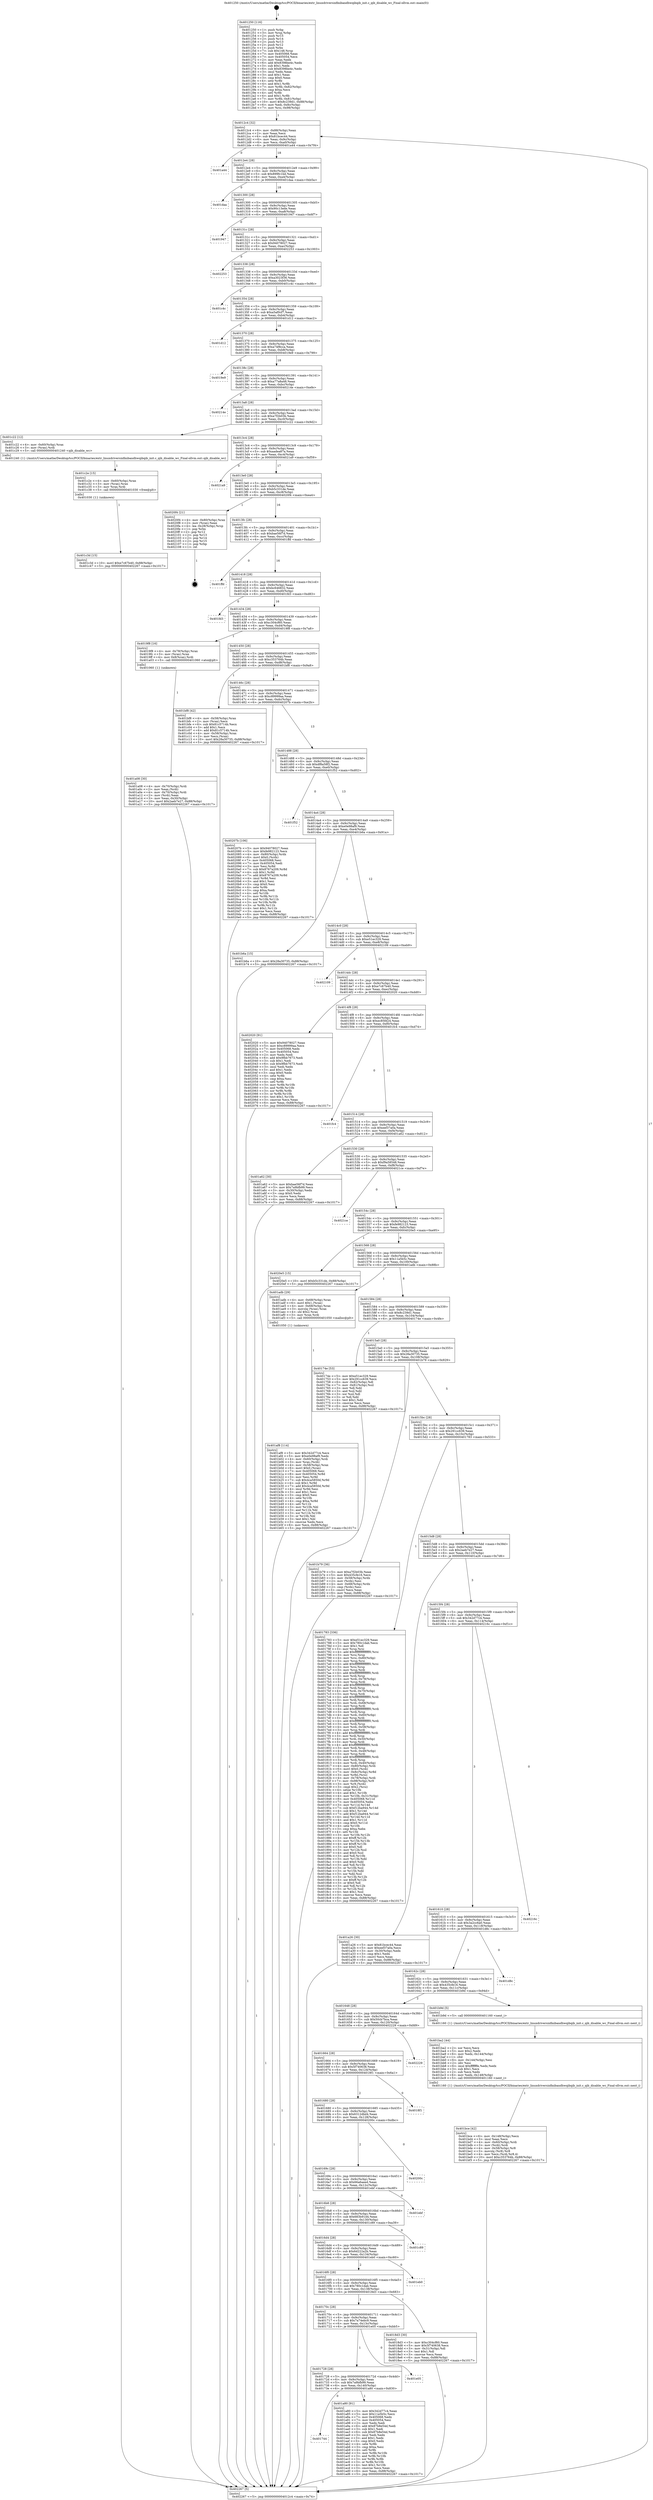 digraph "0x401250" {
  label = "0x401250 (/mnt/c/Users/mathe/Desktop/tcc/POCII/binaries/extr_linuxdriversinfinibandhwqibqib_init.c_qib_disable_wc_Final-ollvm.out::main(0))"
  labelloc = "t"
  node[shape=record]

  Entry [label="",width=0.3,height=0.3,shape=circle,fillcolor=black,style=filled]
  "0x4012c4" [label="{
     0x4012c4 [32]\l
     | [instrs]\l
     &nbsp;&nbsp;0x4012c4 \<+6\>: mov -0x88(%rbp),%eax\l
     &nbsp;&nbsp;0x4012ca \<+2\>: mov %eax,%ecx\l
     &nbsp;&nbsp;0x4012cc \<+6\>: sub $0x81bcec44,%ecx\l
     &nbsp;&nbsp;0x4012d2 \<+6\>: mov %eax,-0x9c(%rbp)\l
     &nbsp;&nbsp;0x4012d8 \<+6\>: mov %ecx,-0xa0(%rbp)\l
     &nbsp;&nbsp;0x4012de \<+6\>: je 0000000000401a44 \<main+0x7f4\>\l
  }"]
  "0x401a44" [label="{
     0x401a44\l
  }", style=dashed]
  "0x4012e4" [label="{
     0x4012e4 [28]\l
     | [instrs]\l
     &nbsp;&nbsp;0x4012e4 \<+5\>: jmp 00000000004012e9 \<main+0x99\>\l
     &nbsp;&nbsp;0x4012e9 \<+6\>: mov -0x9c(%rbp),%eax\l
     &nbsp;&nbsp;0x4012ef \<+5\>: sub $0x899fc1bd,%eax\l
     &nbsp;&nbsp;0x4012f4 \<+6\>: mov %eax,-0xa4(%rbp)\l
     &nbsp;&nbsp;0x4012fa \<+6\>: je 0000000000401daa \<main+0xb5a\>\l
  }"]
  Exit [label="",width=0.3,height=0.3,shape=circle,fillcolor=black,style=filled,peripheries=2]
  "0x401daa" [label="{
     0x401daa\l
  }", style=dashed]
  "0x401300" [label="{
     0x401300 [28]\l
     | [instrs]\l
     &nbsp;&nbsp;0x401300 \<+5\>: jmp 0000000000401305 \<main+0xb5\>\l
     &nbsp;&nbsp;0x401305 \<+6\>: mov -0x9c(%rbp),%eax\l
     &nbsp;&nbsp;0x40130b \<+5\>: sub $0x90c13ede,%eax\l
     &nbsp;&nbsp;0x401310 \<+6\>: mov %eax,-0xa8(%rbp)\l
     &nbsp;&nbsp;0x401316 \<+6\>: je 0000000000401947 \<main+0x6f7\>\l
  }"]
  "0x401c3d" [label="{
     0x401c3d [15]\l
     | [instrs]\l
     &nbsp;&nbsp;0x401c3d \<+10\>: movl $0xe7c67b40,-0x88(%rbp)\l
     &nbsp;&nbsp;0x401c47 \<+5\>: jmp 0000000000402267 \<main+0x1017\>\l
  }"]
  "0x401947" [label="{
     0x401947\l
  }", style=dashed]
  "0x40131c" [label="{
     0x40131c [28]\l
     | [instrs]\l
     &nbsp;&nbsp;0x40131c \<+5\>: jmp 0000000000401321 \<main+0xd1\>\l
     &nbsp;&nbsp;0x401321 \<+6\>: mov -0x9c(%rbp),%eax\l
     &nbsp;&nbsp;0x401327 \<+5\>: sub $0x94078027,%eax\l
     &nbsp;&nbsp;0x40132c \<+6\>: mov %eax,-0xac(%rbp)\l
     &nbsp;&nbsp;0x401332 \<+6\>: je 0000000000402253 \<main+0x1003\>\l
  }"]
  "0x401c2e" [label="{
     0x401c2e [15]\l
     | [instrs]\l
     &nbsp;&nbsp;0x401c2e \<+4\>: mov -0x60(%rbp),%rax\l
     &nbsp;&nbsp;0x401c32 \<+3\>: mov (%rax),%rax\l
     &nbsp;&nbsp;0x401c35 \<+3\>: mov %rax,%rdi\l
     &nbsp;&nbsp;0x401c38 \<+5\>: call 0000000000401030 \<free@plt\>\l
     | [calls]\l
     &nbsp;&nbsp;0x401030 \{1\} (unknown)\l
  }"]
  "0x402253" [label="{
     0x402253\l
  }", style=dashed]
  "0x401338" [label="{
     0x401338 [28]\l
     | [instrs]\l
     &nbsp;&nbsp;0x401338 \<+5\>: jmp 000000000040133d \<main+0xed\>\l
     &nbsp;&nbsp;0x40133d \<+6\>: mov -0x9c(%rbp),%eax\l
     &nbsp;&nbsp;0x401343 \<+5\>: sub $0xa3023f36,%eax\l
     &nbsp;&nbsp;0x401348 \<+6\>: mov %eax,-0xb0(%rbp)\l
     &nbsp;&nbsp;0x40134e \<+6\>: je 0000000000401c4c \<main+0x9fc\>\l
  }"]
  "0x401bce" [label="{
     0x401bce [42]\l
     | [instrs]\l
     &nbsp;&nbsp;0x401bce \<+6\>: mov -0x148(%rbp),%ecx\l
     &nbsp;&nbsp;0x401bd4 \<+3\>: imul %eax,%ecx\l
     &nbsp;&nbsp;0x401bd7 \<+4\>: mov -0x60(%rbp),%rdi\l
     &nbsp;&nbsp;0x401bdb \<+3\>: mov (%rdi),%rdi\l
     &nbsp;&nbsp;0x401bde \<+4\>: mov -0x58(%rbp),%r8\l
     &nbsp;&nbsp;0x401be2 \<+3\>: movslq (%r8),%r8\l
     &nbsp;&nbsp;0x401be5 \<+4\>: mov %ecx,(%rdi,%r8,4)\l
     &nbsp;&nbsp;0x401be9 \<+10\>: movl $0xc353764b,-0x88(%rbp)\l
     &nbsp;&nbsp;0x401bf3 \<+5\>: jmp 0000000000402267 \<main+0x1017\>\l
  }"]
  "0x401c4c" [label="{
     0x401c4c\l
  }", style=dashed]
  "0x401354" [label="{
     0x401354 [28]\l
     | [instrs]\l
     &nbsp;&nbsp;0x401354 \<+5\>: jmp 0000000000401359 \<main+0x109\>\l
     &nbsp;&nbsp;0x401359 \<+6\>: mov -0x9c(%rbp),%eax\l
     &nbsp;&nbsp;0x40135f \<+5\>: sub $0xa5af0cf7,%eax\l
     &nbsp;&nbsp;0x401364 \<+6\>: mov %eax,-0xb4(%rbp)\l
     &nbsp;&nbsp;0x40136a \<+6\>: je 0000000000401d12 \<main+0xac2\>\l
  }"]
  "0x401ba2" [label="{
     0x401ba2 [44]\l
     | [instrs]\l
     &nbsp;&nbsp;0x401ba2 \<+2\>: xor %ecx,%ecx\l
     &nbsp;&nbsp;0x401ba4 \<+5\>: mov $0x2,%edx\l
     &nbsp;&nbsp;0x401ba9 \<+6\>: mov %edx,-0x144(%rbp)\l
     &nbsp;&nbsp;0x401baf \<+1\>: cltd\l
     &nbsp;&nbsp;0x401bb0 \<+6\>: mov -0x144(%rbp),%esi\l
     &nbsp;&nbsp;0x401bb6 \<+2\>: idiv %esi\l
     &nbsp;&nbsp;0x401bb8 \<+6\>: imul $0xfffffffe,%edx,%edx\l
     &nbsp;&nbsp;0x401bbe \<+3\>: sub $0x1,%ecx\l
     &nbsp;&nbsp;0x401bc1 \<+2\>: sub %ecx,%edx\l
     &nbsp;&nbsp;0x401bc3 \<+6\>: mov %edx,-0x148(%rbp)\l
     &nbsp;&nbsp;0x401bc9 \<+5\>: call 0000000000401160 \<next_i\>\l
     | [calls]\l
     &nbsp;&nbsp;0x401160 \{1\} (/mnt/c/Users/mathe/Desktop/tcc/POCII/binaries/extr_linuxdriversinfinibandhwqibqib_init.c_qib_disable_wc_Final-ollvm.out::next_i)\l
  }"]
  "0x401d12" [label="{
     0x401d12\l
  }", style=dashed]
  "0x401370" [label="{
     0x401370 [28]\l
     | [instrs]\l
     &nbsp;&nbsp;0x401370 \<+5\>: jmp 0000000000401375 \<main+0x125\>\l
     &nbsp;&nbsp;0x401375 \<+6\>: mov -0x9c(%rbp),%eax\l
     &nbsp;&nbsp;0x40137b \<+5\>: sub $0xa74f8cca,%eax\l
     &nbsp;&nbsp;0x401380 \<+6\>: mov %eax,-0xb8(%rbp)\l
     &nbsp;&nbsp;0x401386 \<+6\>: je 00000000004019e9 \<main+0x799\>\l
  }"]
  "0x401af8" [label="{
     0x401af8 [114]\l
     | [instrs]\l
     &nbsp;&nbsp;0x401af8 \<+5\>: mov $0x342d77c4,%ecx\l
     &nbsp;&nbsp;0x401afd \<+5\>: mov $0xe0e98af9,%edx\l
     &nbsp;&nbsp;0x401b02 \<+4\>: mov -0x60(%rbp),%rdi\l
     &nbsp;&nbsp;0x401b06 \<+3\>: mov %rax,(%rdi)\l
     &nbsp;&nbsp;0x401b09 \<+4\>: mov -0x58(%rbp),%rax\l
     &nbsp;&nbsp;0x401b0d \<+6\>: movl $0x0,(%rax)\l
     &nbsp;&nbsp;0x401b13 \<+7\>: mov 0x405068,%esi\l
     &nbsp;&nbsp;0x401b1a \<+8\>: mov 0x405054,%r8d\l
     &nbsp;&nbsp;0x401b22 \<+3\>: mov %esi,%r9d\l
     &nbsp;&nbsp;0x401b25 \<+7\>: sub $0x4ca5850d,%r9d\l
     &nbsp;&nbsp;0x401b2c \<+4\>: sub $0x1,%r9d\l
     &nbsp;&nbsp;0x401b30 \<+7\>: add $0x4ca5850d,%r9d\l
     &nbsp;&nbsp;0x401b37 \<+4\>: imul %r9d,%esi\l
     &nbsp;&nbsp;0x401b3b \<+3\>: and $0x1,%esi\l
     &nbsp;&nbsp;0x401b3e \<+3\>: cmp $0x0,%esi\l
     &nbsp;&nbsp;0x401b41 \<+4\>: sete %r10b\l
     &nbsp;&nbsp;0x401b45 \<+4\>: cmp $0xa,%r8d\l
     &nbsp;&nbsp;0x401b49 \<+4\>: setl %r11b\l
     &nbsp;&nbsp;0x401b4d \<+3\>: mov %r10b,%bl\l
     &nbsp;&nbsp;0x401b50 \<+3\>: and %r11b,%bl\l
     &nbsp;&nbsp;0x401b53 \<+3\>: xor %r11b,%r10b\l
     &nbsp;&nbsp;0x401b56 \<+3\>: or %r10b,%bl\l
     &nbsp;&nbsp;0x401b59 \<+3\>: test $0x1,%bl\l
     &nbsp;&nbsp;0x401b5c \<+3\>: cmovne %edx,%ecx\l
     &nbsp;&nbsp;0x401b5f \<+6\>: mov %ecx,-0x88(%rbp)\l
     &nbsp;&nbsp;0x401b65 \<+5\>: jmp 0000000000402267 \<main+0x1017\>\l
  }"]
  "0x4019e9" [label="{
     0x4019e9\l
  }", style=dashed]
  "0x40138c" [label="{
     0x40138c [28]\l
     | [instrs]\l
     &nbsp;&nbsp;0x40138c \<+5\>: jmp 0000000000401391 \<main+0x141\>\l
     &nbsp;&nbsp;0x401391 \<+6\>: mov -0x9c(%rbp),%eax\l
     &nbsp;&nbsp;0x401397 \<+5\>: sub $0xa77a8a48,%eax\l
     &nbsp;&nbsp;0x40139c \<+6\>: mov %eax,-0xbc(%rbp)\l
     &nbsp;&nbsp;0x4013a2 \<+6\>: je 000000000040214e \<main+0xefe\>\l
  }"]
  "0x401744" [label="{
     0x401744\l
  }", style=dashed]
  "0x40214e" [label="{
     0x40214e\l
  }", style=dashed]
  "0x4013a8" [label="{
     0x4013a8 [28]\l
     | [instrs]\l
     &nbsp;&nbsp;0x4013a8 \<+5\>: jmp 00000000004013ad \<main+0x15d\>\l
     &nbsp;&nbsp;0x4013ad \<+6\>: mov -0x9c(%rbp),%eax\l
     &nbsp;&nbsp;0x4013b3 \<+5\>: sub $0xa7f2b03b,%eax\l
     &nbsp;&nbsp;0x4013b8 \<+6\>: mov %eax,-0xc0(%rbp)\l
     &nbsp;&nbsp;0x4013be \<+6\>: je 0000000000401c22 \<main+0x9d2\>\l
  }"]
  "0x401a80" [label="{
     0x401a80 [91]\l
     | [instrs]\l
     &nbsp;&nbsp;0x401a80 \<+5\>: mov $0x342d77c4,%eax\l
     &nbsp;&nbsp;0x401a85 \<+5\>: mov $0x11a5b5c,%ecx\l
     &nbsp;&nbsp;0x401a8a \<+7\>: mov 0x405068,%edx\l
     &nbsp;&nbsp;0x401a91 \<+7\>: mov 0x405054,%esi\l
     &nbsp;&nbsp;0x401a98 \<+2\>: mov %edx,%edi\l
     &nbsp;&nbsp;0x401a9a \<+6\>: add $0x87b8e54d,%edi\l
     &nbsp;&nbsp;0x401aa0 \<+3\>: sub $0x1,%edi\l
     &nbsp;&nbsp;0x401aa3 \<+6\>: sub $0x87b8e54d,%edi\l
     &nbsp;&nbsp;0x401aa9 \<+3\>: imul %edi,%edx\l
     &nbsp;&nbsp;0x401aac \<+3\>: and $0x1,%edx\l
     &nbsp;&nbsp;0x401aaf \<+3\>: cmp $0x0,%edx\l
     &nbsp;&nbsp;0x401ab2 \<+4\>: sete %r8b\l
     &nbsp;&nbsp;0x401ab6 \<+3\>: cmp $0xa,%esi\l
     &nbsp;&nbsp;0x401ab9 \<+4\>: setl %r9b\l
     &nbsp;&nbsp;0x401abd \<+3\>: mov %r8b,%r10b\l
     &nbsp;&nbsp;0x401ac0 \<+3\>: and %r9b,%r10b\l
     &nbsp;&nbsp;0x401ac3 \<+3\>: xor %r9b,%r8b\l
     &nbsp;&nbsp;0x401ac6 \<+3\>: or %r8b,%r10b\l
     &nbsp;&nbsp;0x401ac9 \<+4\>: test $0x1,%r10b\l
     &nbsp;&nbsp;0x401acd \<+3\>: cmovne %ecx,%eax\l
     &nbsp;&nbsp;0x401ad0 \<+6\>: mov %eax,-0x88(%rbp)\l
     &nbsp;&nbsp;0x401ad6 \<+5\>: jmp 0000000000402267 \<main+0x1017\>\l
  }"]
  "0x401c22" [label="{
     0x401c22 [12]\l
     | [instrs]\l
     &nbsp;&nbsp;0x401c22 \<+4\>: mov -0x60(%rbp),%rax\l
     &nbsp;&nbsp;0x401c26 \<+3\>: mov (%rax),%rdi\l
     &nbsp;&nbsp;0x401c29 \<+5\>: call 0000000000401240 \<qib_disable_wc\>\l
     | [calls]\l
     &nbsp;&nbsp;0x401240 \{1\} (/mnt/c/Users/mathe/Desktop/tcc/POCII/binaries/extr_linuxdriversinfinibandhwqibqib_init.c_qib_disable_wc_Final-ollvm.out::qib_disable_wc)\l
  }"]
  "0x4013c4" [label="{
     0x4013c4 [28]\l
     | [instrs]\l
     &nbsp;&nbsp;0x4013c4 \<+5\>: jmp 00000000004013c9 \<main+0x179\>\l
     &nbsp;&nbsp;0x4013c9 \<+6\>: mov -0x9c(%rbp),%eax\l
     &nbsp;&nbsp;0x4013cf \<+5\>: sub $0xaadea87a,%eax\l
     &nbsp;&nbsp;0x4013d4 \<+6\>: mov %eax,-0xc4(%rbp)\l
     &nbsp;&nbsp;0x4013da \<+6\>: je 00000000004021a9 \<main+0xf59\>\l
  }"]
  "0x401728" [label="{
     0x401728 [28]\l
     | [instrs]\l
     &nbsp;&nbsp;0x401728 \<+5\>: jmp 000000000040172d \<main+0x4dd\>\l
     &nbsp;&nbsp;0x40172d \<+6\>: mov -0x9c(%rbp),%eax\l
     &nbsp;&nbsp;0x401733 \<+5\>: sub $0x7a9bfb99,%eax\l
     &nbsp;&nbsp;0x401738 \<+6\>: mov %eax,-0x140(%rbp)\l
     &nbsp;&nbsp;0x40173e \<+6\>: je 0000000000401a80 \<main+0x830\>\l
  }"]
  "0x4021a9" [label="{
     0x4021a9\l
  }", style=dashed]
  "0x4013e0" [label="{
     0x4013e0 [28]\l
     | [instrs]\l
     &nbsp;&nbsp;0x4013e0 \<+5\>: jmp 00000000004013e5 \<main+0x195\>\l
     &nbsp;&nbsp;0x4013e5 \<+6\>: mov -0x9c(%rbp),%eax\l
     &nbsp;&nbsp;0x4013eb \<+5\>: sub $0xb5c331de,%eax\l
     &nbsp;&nbsp;0x4013f0 \<+6\>: mov %eax,-0xc8(%rbp)\l
     &nbsp;&nbsp;0x4013f6 \<+6\>: je 00000000004020f4 \<main+0xea4\>\l
  }"]
  "0x401e05" [label="{
     0x401e05\l
  }", style=dashed]
  "0x4020f4" [label="{
     0x4020f4 [21]\l
     | [instrs]\l
     &nbsp;&nbsp;0x4020f4 \<+4\>: mov -0x80(%rbp),%rax\l
     &nbsp;&nbsp;0x4020f8 \<+2\>: mov (%rax),%eax\l
     &nbsp;&nbsp;0x4020fa \<+4\>: lea -0x28(%rbp),%rsp\l
     &nbsp;&nbsp;0x4020fe \<+1\>: pop %rbx\l
     &nbsp;&nbsp;0x4020ff \<+2\>: pop %r12\l
     &nbsp;&nbsp;0x402101 \<+2\>: pop %r13\l
     &nbsp;&nbsp;0x402103 \<+2\>: pop %r14\l
     &nbsp;&nbsp;0x402105 \<+2\>: pop %r15\l
     &nbsp;&nbsp;0x402107 \<+1\>: pop %rbp\l
     &nbsp;&nbsp;0x402108 \<+1\>: ret\l
  }"]
  "0x4013fc" [label="{
     0x4013fc [28]\l
     | [instrs]\l
     &nbsp;&nbsp;0x4013fc \<+5\>: jmp 0000000000401401 \<main+0x1b1\>\l
     &nbsp;&nbsp;0x401401 \<+6\>: mov -0x9c(%rbp),%eax\l
     &nbsp;&nbsp;0x401407 \<+5\>: sub $0xbae56f7d,%eax\l
     &nbsp;&nbsp;0x40140c \<+6\>: mov %eax,-0xcc(%rbp)\l
     &nbsp;&nbsp;0x401412 \<+6\>: je 0000000000401ffd \<main+0xdad\>\l
  }"]
  "0x401a08" [label="{
     0x401a08 [30]\l
     | [instrs]\l
     &nbsp;&nbsp;0x401a08 \<+4\>: mov -0x70(%rbp),%rdi\l
     &nbsp;&nbsp;0x401a0c \<+2\>: mov %eax,(%rdi)\l
     &nbsp;&nbsp;0x401a0e \<+4\>: mov -0x70(%rbp),%rdi\l
     &nbsp;&nbsp;0x401a12 \<+2\>: mov (%rdi),%eax\l
     &nbsp;&nbsp;0x401a14 \<+3\>: mov %eax,-0x30(%rbp)\l
     &nbsp;&nbsp;0x401a17 \<+10\>: movl $0x2aeb7e27,-0x88(%rbp)\l
     &nbsp;&nbsp;0x401a21 \<+5\>: jmp 0000000000402267 \<main+0x1017\>\l
  }"]
  "0x401ffd" [label="{
     0x401ffd\l
  }", style=dashed]
  "0x401418" [label="{
     0x401418 [28]\l
     | [instrs]\l
     &nbsp;&nbsp;0x401418 \<+5\>: jmp 000000000040141d \<main+0x1cd\>\l
     &nbsp;&nbsp;0x40141d \<+6\>: mov -0x9c(%rbp),%eax\l
     &nbsp;&nbsp;0x401423 \<+5\>: sub $0xbc646832,%eax\l
     &nbsp;&nbsp;0x401428 \<+6\>: mov %eax,-0xd0(%rbp)\l
     &nbsp;&nbsp;0x40142e \<+6\>: je 0000000000401fd3 \<main+0xd83\>\l
  }"]
  "0x40170c" [label="{
     0x40170c [28]\l
     | [instrs]\l
     &nbsp;&nbsp;0x40170c \<+5\>: jmp 0000000000401711 \<main+0x4c1\>\l
     &nbsp;&nbsp;0x401711 \<+6\>: mov -0x9c(%rbp),%eax\l
     &nbsp;&nbsp;0x401717 \<+5\>: sub $0x7a74ebc9,%eax\l
     &nbsp;&nbsp;0x40171c \<+6\>: mov %eax,-0x13c(%rbp)\l
     &nbsp;&nbsp;0x401722 \<+6\>: je 0000000000401e05 \<main+0xbb5\>\l
  }"]
  "0x401fd3" [label="{
     0x401fd3\l
  }", style=dashed]
  "0x401434" [label="{
     0x401434 [28]\l
     | [instrs]\l
     &nbsp;&nbsp;0x401434 \<+5\>: jmp 0000000000401439 \<main+0x1e9\>\l
     &nbsp;&nbsp;0x401439 \<+6\>: mov -0x9c(%rbp),%eax\l
     &nbsp;&nbsp;0x40143f \<+5\>: sub $0xc304cf60,%eax\l
     &nbsp;&nbsp;0x401444 \<+6\>: mov %eax,-0xd4(%rbp)\l
     &nbsp;&nbsp;0x40144a \<+6\>: je 00000000004019f8 \<main+0x7a8\>\l
  }"]
  "0x4018d3" [label="{
     0x4018d3 [30]\l
     | [instrs]\l
     &nbsp;&nbsp;0x4018d3 \<+5\>: mov $0xc304cf60,%eax\l
     &nbsp;&nbsp;0x4018d8 \<+5\>: mov $0x5f740638,%ecx\l
     &nbsp;&nbsp;0x4018dd \<+3\>: mov -0x31(%rbp),%dl\l
     &nbsp;&nbsp;0x4018e0 \<+3\>: test $0x1,%dl\l
     &nbsp;&nbsp;0x4018e3 \<+3\>: cmovne %ecx,%eax\l
     &nbsp;&nbsp;0x4018e6 \<+6\>: mov %eax,-0x88(%rbp)\l
     &nbsp;&nbsp;0x4018ec \<+5\>: jmp 0000000000402267 \<main+0x1017\>\l
  }"]
  "0x4019f8" [label="{
     0x4019f8 [16]\l
     | [instrs]\l
     &nbsp;&nbsp;0x4019f8 \<+4\>: mov -0x78(%rbp),%rax\l
     &nbsp;&nbsp;0x4019fc \<+3\>: mov (%rax),%rax\l
     &nbsp;&nbsp;0x4019ff \<+4\>: mov 0x8(%rax),%rdi\l
     &nbsp;&nbsp;0x401a03 \<+5\>: call 0000000000401060 \<atoi@plt\>\l
     | [calls]\l
     &nbsp;&nbsp;0x401060 \{1\} (unknown)\l
  }"]
  "0x401450" [label="{
     0x401450 [28]\l
     | [instrs]\l
     &nbsp;&nbsp;0x401450 \<+5\>: jmp 0000000000401455 \<main+0x205\>\l
     &nbsp;&nbsp;0x401455 \<+6\>: mov -0x9c(%rbp),%eax\l
     &nbsp;&nbsp;0x40145b \<+5\>: sub $0xc353764b,%eax\l
     &nbsp;&nbsp;0x401460 \<+6\>: mov %eax,-0xd8(%rbp)\l
     &nbsp;&nbsp;0x401466 \<+6\>: je 0000000000401bf8 \<main+0x9a8\>\l
  }"]
  "0x4016f0" [label="{
     0x4016f0 [28]\l
     | [instrs]\l
     &nbsp;&nbsp;0x4016f0 \<+5\>: jmp 00000000004016f5 \<main+0x4a5\>\l
     &nbsp;&nbsp;0x4016f5 \<+6\>: mov -0x9c(%rbp),%eax\l
     &nbsp;&nbsp;0x4016fb \<+5\>: sub $0x780c1dab,%eax\l
     &nbsp;&nbsp;0x401700 \<+6\>: mov %eax,-0x138(%rbp)\l
     &nbsp;&nbsp;0x401706 \<+6\>: je 00000000004018d3 \<main+0x683\>\l
  }"]
  "0x401bf8" [label="{
     0x401bf8 [42]\l
     | [instrs]\l
     &nbsp;&nbsp;0x401bf8 \<+4\>: mov -0x58(%rbp),%rax\l
     &nbsp;&nbsp;0x401bfc \<+2\>: mov (%rax),%ecx\l
     &nbsp;&nbsp;0x401bfe \<+6\>: sub $0x81c5714b,%ecx\l
     &nbsp;&nbsp;0x401c04 \<+3\>: add $0x1,%ecx\l
     &nbsp;&nbsp;0x401c07 \<+6\>: add $0x81c5714b,%ecx\l
     &nbsp;&nbsp;0x401c0d \<+4\>: mov -0x58(%rbp),%rax\l
     &nbsp;&nbsp;0x401c11 \<+2\>: mov %ecx,(%rax)\l
     &nbsp;&nbsp;0x401c13 \<+10\>: movl $0x28a30735,-0x88(%rbp)\l
     &nbsp;&nbsp;0x401c1d \<+5\>: jmp 0000000000402267 \<main+0x1017\>\l
  }"]
  "0x40146c" [label="{
     0x40146c [28]\l
     | [instrs]\l
     &nbsp;&nbsp;0x40146c \<+5\>: jmp 0000000000401471 \<main+0x221\>\l
     &nbsp;&nbsp;0x401471 \<+6\>: mov -0x9c(%rbp),%eax\l
     &nbsp;&nbsp;0x401477 \<+5\>: sub $0xc89999aa,%eax\l
     &nbsp;&nbsp;0x40147c \<+6\>: mov %eax,-0xdc(%rbp)\l
     &nbsp;&nbsp;0x401482 \<+6\>: je 000000000040207b \<main+0xe2b\>\l
  }"]
  "0x401eb0" [label="{
     0x401eb0\l
  }", style=dashed]
  "0x40207b" [label="{
     0x40207b [106]\l
     | [instrs]\l
     &nbsp;&nbsp;0x40207b \<+5\>: mov $0x94078027,%eax\l
     &nbsp;&nbsp;0x402080 \<+5\>: mov $0xfe982123,%ecx\l
     &nbsp;&nbsp;0x402085 \<+4\>: mov -0x80(%rbp),%rdx\l
     &nbsp;&nbsp;0x402089 \<+6\>: movl $0x0,(%rdx)\l
     &nbsp;&nbsp;0x40208f \<+7\>: mov 0x405068,%esi\l
     &nbsp;&nbsp;0x402096 \<+7\>: mov 0x405054,%edi\l
     &nbsp;&nbsp;0x40209d \<+3\>: mov %esi,%r8d\l
     &nbsp;&nbsp;0x4020a0 \<+7\>: sub $0x8767a209,%r8d\l
     &nbsp;&nbsp;0x4020a7 \<+4\>: sub $0x1,%r8d\l
     &nbsp;&nbsp;0x4020ab \<+7\>: add $0x8767a209,%r8d\l
     &nbsp;&nbsp;0x4020b2 \<+4\>: imul %r8d,%esi\l
     &nbsp;&nbsp;0x4020b6 \<+3\>: and $0x1,%esi\l
     &nbsp;&nbsp;0x4020b9 \<+3\>: cmp $0x0,%esi\l
     &nbsp;&nbsp;0x4020bc \<+4\>: sete %r9b\l
     &nbsp;&nbsp;0x4020c0 \<+3\>: cmp $0xa,%edi\l
     &nbsp;&nbsp;0x4020c3 \<+4\>: setl %r10b\l
     &nbsp;&nbsp;0x4020c7 \<+3\>: mov %r9b,%r11b\l
     &nbsp;&nbsp;0x4020ca \<+3\>: and %r10b,%r11b\l
     &nbsp;&nbsp;0x4020cd \<+3\>: xor %r10b,%r9b\l
     &nbsp;&nbsp;0x4020d0 \<+3\>: or %r9b,%r11b\l
     &nbsp;&nbsp;0x4020d3 \<+4\>: test $0x1,%r11b\l
     &nbsp;&nbsp;0x4020d7 \<+3\>: cmovne %ecx,%eax\l
     &nbsp;&nbsp;0x4020da \<+6\>: mov %eax,-0x88(%rbp)\l
     &nbsp;&nbsp;0x4020e0 \<+5\>: jmp 0000000000402267 \<main+0x1017\>\l
  }"]
  "0x401488" [label="{
     0x401488 [28]\l
     | [instrs]\l
     &nbsp;&nbsp;0x401488 \<+5\>: jmp 000000000040148d \<main+0x23d\>\l
     &nbsp;&nbsp;0x40148d \<+6\>: mov -0x9c(%rbp),%eax\l
     &nbsp;&nbsp;0x401493 \<+5\>: sub $0xdf8a58f2,%eax\l
     &nbsp;&nbsp;0x401498 \<+6\>: mov %eax,-0xe0(%rbp)\l
     &nbsp;&nbsp;0x40149e \<+6\>: je 0000000000401f52 \<main+0xd02\>\l
  }"]
  "0x4016d4" [label="{
     0x4016d4 [28]\l
     | [instrs]\l
     &nbsp;&nbsp;0x4016d4 \<+5\>: jmp 00000000004016d9 \<main+0x489\>\l
     &nbsp;&nbsp;0x4016d9 \<+6\>: mov -0x9c(%rbp),%eax\l
     &nbsp;&nbsp;0x4016df \<+5\>: sub $0x6d222a2b,%eax\l
     &nbsp;&nbsp;0x4016e4 \<+6\>: mov %eax,-0x134(%rbp)\l
     &nbsp;&nbsp;0x4016ea \<+6\>: je 0000000000401eb0 \<main+0xc60\>\l
  }"]
  "0x401f52" [label="{
     0x401f52\l
  }", style=dashed]
  "0x4014a4" [label="{
     0x4014a4 [28]\l
     | [instrs]\l
     &nbsp;&nbsp;0x4014a4 \<+5\>: jmp 00000000004014a9 \<main+0x259\>\l
     &nbsp;&nbsp;0x4014a9 \<+6\>: mov -0x9c(%rbp),%eax\l
     &nbsp;&nbsp;0x4014af \<+5\>: sub $0xe0e98af9,%eax\l
     &nbsp;&nbsp;0x4014b4 \<+6\>: mov %eax,-0xe4(%rbp)\l
     &nbsp;&nbsp;0x4014ba \<+6\>: je 0000000000401b6a \<main+0x91a\>\l
  }"]
  "0x401c89" [label="{
     0x401c89\l
  }", style=dashed]
  "0x401b6a" [label="{
     0x401b6a [15]\l
     | [instrs]\l
     &nbsp;&nbsp;0x401b6a \<+10\>: movl $0x28a30735,-0x88(%rbp)\l
     &nbsp;&nbsp;0x401b74 \<+5\>: jmp 0000000000402267 \<main+0x1017\>\l
  }"]
  "0x4014c0" [label="{
     0x4014c0 [28]\l
     | [instrs]\l
     &nbsp;&nbsp;0x4014c0 \<+5\>: jmp 00000000004014c5 \<main+0x275\>\l
     &nbsp;&nbsp;0x4014c5 \<+6\>: mov -0x9c(%rbp),%eax\l
     &nbsp;&nbsp;0x4014cb \<+5\>: sub $0xe51ec329,%eax\l
     &nbsp;&nbsp;0x4014d0 \<+6\>: mov %eax,-0xe8(%rbp)\l
     &nbsp;&nbsp;0x4014d6 \<+6\>: je 0000000000402109 \<main+0xeb9\>\l
  }"]
  "0x4016b8" [label="{
     0x4016b8 [28]\l
     | [instrs]\l
     &nbsp;&nbsp;0x4016b8 \<+5\>: jmp 00000000004016bd \<main+0x46d\>\l
     &nbsp;&nbsp;0x4016bd \<+6\>: mov -0x9c(%rbp),%eax\l
     &nbsp;&nbsp;0x4016c3 \<+5\>: sub $0x683b91d4,%eax\l
     &nbsp;&nbsp;0x4016c8 \<+6\>: mov %eax,-0x130(%rbp)\l
     &nbsp;&nbsp;0x4016ce \<+6\>: je 0000000000401c89 \<main+0xa39\>\l
  }"]
  "0x402109" [label="{
     0x402109\l
  }", style=dashed]
  "0x4014dc" [label="{
     0x4014dc [28]\l
     | [instrs]\l
     &nbsp;&nbsp;0x4014dc \<+5\>: jmp 00000000004014e1 \<main+0x291\>\l
     &nbsp;&nbsp;0x4014e1 \<+6\>: mov -0x9c(%rbp),%eax\l
     &nbsp;&nbsp;0x4014e7 \<+5\>: sub $0xe7c67b40,%eax\l
     &nbsp;&nbsp;0x4014ec \<+6\>: mov %eax,-0xec(%rbp)\l
     &nbsp;&nbsp;0x4014f2 \<+6\>: je 0000000000402020 \<main+0xdd0\>\l
  }"]
  "0x401ebf" [label="{
     0x401ebf\l
  }", style=dashed]
  "0x402020" [label="{
     0x402020 [91]\l
     | [instrs]\l
     &nbsp;&nbsp;0x402020 \<+5\>: mov $0x94078027,%eax\l
     &nbsp;&nbsp;0x402025 \<+5\>: mov $0xc89999aa,%ecx\l
     &nbsp;&nbsp;0x40202a \<+7\>: mov 0x405068,%edx\l
     &nbsp;&nbsp;0x402031 \<+7\>: mov 0x405054,%esi\l
     &nbsp;&nbsp;0x402038 \<+2\>: mov %edx,%edi\l
     &nbsp;&nbsp;0x40203a \<+6\>: add $0x9fbb7673,%edi\l
     &nbsp;&nbsp;0x402040 \<+3\>: sub $0x1,%edi\l
     &nbsp;&nbsp;0x402043 \<+6\>: sub $0x9fbb7673,%edi\l
     &nbsp;&nbsp;0x402049 \<+3\>: imul %edi,%edx\l
     &nbsp;&nbsp;0x40204c \<+3\>: and $0x1,%edx\l
     &nbsp;&nbsp;0x40204f \<+3\>: cmp $0x0,%edx\l
     &nbsp;&nbsp;0x402052 \<+4\>: sete %r8b\l
     &nbsp;&nbsp;0x402056 \<+3\>: cmp $0xa,%esi\l
     &nbsp;&nbsp;0x402059 \<+4\>: setl %r9b\l
     &nbsp;&nbsp;0x40205d \<+3\>: mov %r8b,%r10b\l
     &nbsp;&nbsp;0x402060 \<+3\>: and %r9b,%r10b\l
     &nbsp;&nbsp;0x402063 \<+3\>: xor %r9b,%r8b\l
     &nbsp;&nbsp;0x402066 \<+3\>: or %r8b,%r10b\l
     &nbsp;&nbsp;0x402069 \<+4\>: test $0x1,%r10b\l
     &nbsp;&nbsp;0x40206d \<+3\>: cmovne %ecx,%eax\l
     &nbsp;&nbsp;0x402070 \<+6\>: mov %eax,-0x88(%rbp)\l
     &nbsp;&nbsp;0x402076 \<+5\>: jmp 0000000000402267 \<main+0x1017\>\l
  }"]
  "0x4014f8" [label="{
     0x4014f8 [28]\l
     | [instrs]\l
     &nbsp;&nbsp;0x4014f8 \<+5\>: jmp 00000000004014fd \<main+0x2ad\>\l
     &nbsp;&nbsp;0x4014fd \<+6\>: mov -0x9c(%rbp),%eax\l
     &nbsp;&nbsp;0x401503 \<+5\>: sub $0xec85fd24,%eax\l
     &nbsp;&nbsp;0x401508 \<+6\>: mov %eax,-0xf0(%rbp)\l
     &nbsp;&nbsp;0x40150e \<+6\>: je 0000000000401fc4 \<main+0xd74\>\l
  }"]
  "0x40169c" [label="{
     0x40169c [28]\l
     | [instrs]\l
     &nbsp;&nbsp;0x40169c \<+5\>: jmp 00000000004016a1 \<main+0x451\>\l
     &nbsp;&nbsp;0x4016a1 \<+6\>: mov -0x9c(%rbp),%eax\l
     &nbsp;&nbsp;0x4016a7 \<+5\>: sub $0x66a6aeed,%eax\l
     &nbsp;&nbsp;0x4016ac \<+6\>: mov %eax,-0x12c(%rbp)\l
     &nbsp;&nbsp;0x4016b2 \<+6\>: je 0000000000401ebf \<main+0xc6f\>\l
  }"]
  "0x401fc4" [label="{
     0x401fc4\l
  }", style=dashed]
  "0x401514" [label="{
     0x401514 [28]\l
     | [instrs]\l
     &nbsp;&nbsp;0x401514 \<+5\>: jmp 0000000000401519 \<main+0x2c9\>\l
     &nbsp;&nbsp;0x401519 \<+6\>: mov -0x9c(%rbp),%eax\l
     &nbsp;&nbsp;0x40151f \<+5\>: sub $0xeef37a0a,%eax\l
     &nbsp;&nbsp;0x401524 \<+6\>: mov %eax,-0xf4(%rbp)\l
     &nbsp;&nbsp;0x40152a \<+6\>: je 0000000000401a62 \<main+0x812\>\l
  }"]
  "0x40200c" [label="{
     0x40200c\l
  }", style=dashed]
  "0x401a62" [label="{
     0x401a62 [30]\l
     | [instrs]\l
     &nbsp;&nbsp;0x401a62 \<+5\>: mov $0xbae56f7d,%eax\l
     &nbsp;&nbsp;0x401a67 \<+5\>: mov $0x7a9bfb99,%ecx\l
     &nbsp;&nbsp;0x401a6c \<+3\>: mov -0x30(%rbp),%edx\l
     &nbsp;&nbsp;0x401a6f \<+3\>: cmp $0x0,%edx\l
     &nbsp;&nbsp;0x401a72 \<+3\>: cmove %ecx,%eax\l
     &nbsp;&nbsp;0x401a75 \<+6\>: mov %eax,-0x88(%rbp)\l
     &nbsp;&nbsp;0x401a7b \<+5\>: jmp 0000000000402267 \<main+0x1017\>\l
  }"]
  "0x401530" [label="{
     0x401530 [28]\l
     | [instrs]\l
     &nbsp;&nbsp;0x401530 \<+5\>: jmp 0000000000401535 \<main+0x2e5\>\l
     &nbsp;&nbsp;0x401535 \<+6\>: mov -0x9c(%rbp),%eax\l
     &nbsp;&nbsp;0x40153b \<+5\>: sub $0xf9a58548,%eax\l
     &nbsp;&nbsp;0x401540 \<+6\>: mov %eax,-0xf8(%rbp)\l
     &nbsp;&nbsp;0x401546 \<+6\>: je 00000000004021ce \<main+0xf7e\>\l
  }"]
  "0x401680" [label="{
     0x401680 [28]\l
     | [instrs]\l
     &nbsp;&nbsp;0x401680 \<+5\>: jmp 0000000000401685 \<main+0x435\>\l
     &nbsp;&nbsp;0x401685 \<+6\>: mov -0x9c(%rbp),%eax\l
     &nbsp;&nbsp;0x40168b \<+5\>: sub $0x6312dbd4,%eax\l
     &nbsp;&nbsp;0x401690 \<+6\>: mov %eax,-0x128(%rbp)\l
     &nbsp;&nbsp;0x401696 \<+6\>: je 000000000040200c \<main+0xdbc\>\l
  }"]
  "0x4021ce" [label="{
     0x4021ce\l
  }", style=dashed]
  "0x40154c" [label="{
     0x40154c [28]\l
     | [instrs]\l
     &nbsp;&nbsp;0x40154c \<+5\>: jmp 0000000000401551 \<main+0x301\>\l
     &nbsp;&nbsp;0x401551 \<+6\>: mov -0x9c(%rbp),%eax\l
     &nbsp;&nbsp;0x401557 \<+5\>: sub $0xfe982123,%eax\l
     &nbsp;&nbsp;0x40155c \<+6\>: mov %eax,-0xfc(%rbp)\l
     &nbsp;&nbsp;0x401562 \<+6\>: je 00000000004020e5 \<main+0xe95\>\l
  }"]
  "0x4018f1" [label="{
     0x4018f1\l
  }", style=dashed]
  "0x4020e5" [label="{
     0x4020e5 [15]\l
     | [instrs]\l
     &nbsp;&nbsp;0x4020e5 \<+10\>: movl $0xb5c331de,-0x88(%rbp)\l
     &nbsp;&nbsp;0x4020ef \<+5\>: jmp 0000000000402267 \<main+0x1017\>\l
  }"]
  "0x401568" [label="{
     0x401568 [28]\l
     | [instrs]\l
     &nbsp;&nbsp;0x401568 \<+5\>: jmp 000000000040156d \<main+0x31d\>\l
     &nbsp;&nbsp;0x40156d \<+6\>: mov -0x9c(%rbp),%eax\l
     &nbsp;&nbsp;0x401573 \<+5\>: sub $0x11a5b5c,%eax\l
     &nbsp;&nbsp;0x401578 \<+6\>: mov %eax,-0x100(%rbp)\l
     &nbsp;&nbsp;0x40157e \<+6\>: je 0000000000401adb \<main+0x88b\>\l
  }"]
  "0x401664" [label="{
     0x401664 [28]\l
     | [instrs]\l
     &nbsp;&nbsp;0x401664 \<+5\>: jmp 0000000000401669 \<main+0x419\>\l
     &nbsp;&nbsp;0x401669 \<+6\>: mov -0x9c(%rbp),%eax\l
     &nbsp;&nbsp;0x40166f \<+5\>: sub $0x5f740638,%eax\l
     &nbsp;&nbsp;0x401674 \<+6\>: mov %eax,-0x124(%rbp)\l
     &nbsp;&nbsp;0x40167a \<+6\>: je 00000000004018f1 \<main+0x6a1\>\l
  }"]
  "0x401adb" [label="{
     0x401adb [29]\l
     | [instrs]\l
     &nbsp;&nbsp;0x401adb \<+4\>: mov -0x68(%rbp),%rax\l
     &nbsp;&nbsp;0x401adf \<+6\>: movl $0x1,(%rax)\l
     &nbsp;&nbsp;0x401ae5 \<+4\>: mov -0x68(%rbp),%rax\l
     &nbsp;&nbsp;0x401ae9 \<+3\>: movslq (%rax),%rax\l
     &nbsp;&nbsp;0x401aec \<+4\>: shl $0x2,%rax\l
     &nbsp;&nbsp;0x401af0 \<+3\>: mov %rax,%rdi\l
     &nbsp;&nbsp;0x401af3 \<+5\>: call 0000000000401050 \<malloc@plt\>\l
     | [calls]\l
     &nbsp;&nbsp;0x401050 \{1\} (unknown)\l
  }"]
  "0x401584" [label="{
     0x401584 [28]\l
     | [instrs]\l
     &nbsp;&nbsp;0x401584 \<+5\>: jmp 0000000000401589 \<main+0x339\>\l
     &nbsp;&nbsp;0x401589 \<+6\>: mov -0x9c(%rbp),%eax\l
     &nbsp;&nbsp;0x40158f \<+5\>: sub $0x8c239d1,%eax\l
     &nbsp;&nbsp;0x401594 \<+6\>: mov %eax,-0x104(%rbp)\l
     &nbsp;&nbsp;0x40159a \<+6\>: je 000000000040174e \<main+0x4fe\>\l
  }"]
  "0x402229" [label="{
     0x402229\l
  }", style=dashed]
  "0x40174e" [label="{
     0x40174e [53]\l
     | [instrs]\l
     &nbsp;&nbsp;0x40174e \<+5\>: mov $0xe51ec329,%eax\l
     &nbsp;&nbsp;0x401753 \<+5\>: mov $0x291cc639,%ecx\l
     &nbsp;&nbsp;0x401758 \<+6\>: mov -0x82(%rbp),%dl\l
     &nbsp;&nbsp;0x40175e \<+7\>: mov -0x81(%rbp),%sil\l
     &nbsp;&nbsp;0x401765 \<+3\>: mov %dl,%dil\l
     &nbsp;&nbsp;0x401768 \<+3\>: and %sil,%dil\l
     &nbsp;&nbsp;0x40176b \<+3\>: xor %sil,%dl\l
     &nbsp;&nbsp;0x40176e \<+3\>: or %dl,%dil\l
     &nbsp;&nbsp;0x401771 \<+4\>: test $0x1,%dil\l
     &nbsp;&nbsp;0x401775 \<+3\>: cmovne %ecx,%eax\l
     &nbsp;&nbsp;0x401778 \<+6\>: mov %eax,-0x88(%rbp)\l
     &nbsp;&nbsp;0x40177e \<+5\>: jmp 0000000000402267 \<main+0x1017\>\l
  }"]
  "0x4015a0" [label="{
     0x4015a0 [28]\l
     | [instrs]\l
     &nbsp;&nbsp;0x4015a0 \<+5\>: jmp 00000000004015a5 \<main+0x355\>\l
     &nbsp;&nbsp;0x4015a5 \<+6\>: mov -0x9c(%rbp),%eax\l
     &nbsp;&nbsp;0x4015ab \<+5\>: sub $0x28a30735,%eax\l
     &nbsp;&nbsp;0x4015b0 \<+6\>: mov %eax,-0x108(%rbp)\l
     &nbsp;&nbsp;0x4015b6 \<+6\>: je 0000000000401b79 \<main+0x929\>\l
  }"]
  "0x402267" [label="{
     0x402267 [5]\l
     | [instrs]\l
     &nbsp;&nbsp;0x402267 \<+5\>: jmp 00000000004012c4 \<main+0x74\>\l
  }"]
  "0x401250" [label="{
     0x401250 [116]\l
     | [instrs]\l
     &nbsp;&nbsp;0x401250 \<+1\>: push %rbp\l
     &nbsp;&nbsp;0x401251 \<+3\>: mov %rsp,%rbp\l
     &nbsp;&nbsp;0x401254 \<+2\>: push %r15\l
     &nbsp;&nbsp;0x401256 \<+2\>: push %r14\l
     &nbsp;&nbsp;0x401258 \<+2\>: push %r13\l
     &nbsp;&nbsp;0x40125a \<+2\>: push %r12\l
     &nbsp;&nbsp;0x40125c \<+1\>: push %rbx\l
     &nbsp;&nbsp;0x40125d \<+7\>: sub $0x148,%rsp\l
     &nbsp;&nbsp;0x401264 \<+7\>: mov 0x405068,%eax\l
     &nbsp;&nbsp;0x40126b \<+7\>: mov 0x405054,%ecx\l
     &nbsp;&nbsp;0x401272 \<+2\>: mov %eax,%edx\l
     &nbsp;&nbsp;0x401274 \<+6\>: add $0x8398be4c,%edx\l
     &nbsp;&nbsp;0x40127a \<+3\>: sub $0x1,%edx\l
     &nbsp;&nbsp;0x40127d \<+6\>: sub $0x8398be4c,%edx\l
     &nbsp;&nbsp;0x401283 \<+3\>: imul %edx,%eax\l
     &nbsp;&nbsp;0x401286 \<+3\>: and $0x1,%eax\l
     &nbsp;&nbsp;0x401289 \<+3\>: cmp $0x0,%eax\l
     &nbsp;&nbsp;0x40128c \<+4\>: sete %r8b\l
     &nbsp;&nbsp;0x401290 \<+4\>: and $0x1,%r8b\l
     &nbsp;&nbsp;0x401294 \<+7\>: mov %r8b,-0x82(%rbp)\l
     &nbsp;&nbsp;0x40129b \<+3\>: cmp $0xa,%ecx\l
     &nbsp;&nbsp;0x40129e \<+4\>: setl %r8b\l
     &nbsp;&nbsp;0x4012a2 \<+4\>: and $0x1,%r8b\l
     &nbsp;&nbsp;0x4012a6 \<+7\>: mov %r8b,-0x81(%rbp)\l
     &nbsp;&nbsp;0x4012ad \<+10\>: movl $0x8c239d1,-0x88(%rbp)\l
     &nbsp;&nbsp;0x4012b7 \<+6\>: mov %edi,-0x8c(%rbp)\l
     &nbsp;&nbsp;0x4012bd \<+7\>: mov %rsi,-0x98(%rbp)\l
  }"]
  "0x401648" [label="{
     0x401648 [28]\l
     | [instrs]\l
     &nbsp;&nbsp;0x401648 \<+5\>: jmp 000000000040164d \<main+0x3fd\>\l
     &nbsp;&nbsp;0x40164d \<+6\>: mov -0x9c(%rbp),%eax\l
     &nbsp;&nbsp;0x401653 \<+5\>: sub $0x50cb7bca,%eax\l
     &nbsp;&nbsp;0x401658 \<+6\>: mov %eax,-0x120(%rbp)\l
     &nbsp;&nbsp;0x40165e \<+6\>: je 0000000000402229 \<main+0xfd9\>\l
  }"]
  "0x401b79" [label="{
     0x401b79 [36]\l
     | [instrs]\l
     &nbsp;&nbsp;0x401b79 \<+5\>: mov $0xa7f2b03b,%eax\l
     &nbsp;&nbsp;0x401b7e \<+5\>: mov $0x435cfe16,%ecx\l
     &nbsp;&nbsp;0x401b83 \<+4\>: mov -0x58(%rbp),%rdx\l
     &nbsp;&nbsp;0x401b87 \<+2\>: mov (%rdx),%esi\l
     &nbsp;&nbsp;0x401b89 \<+4\>: mov -0x68(%rbp),%rdx\l
     &nbsp;&nbsp;0x401b8d \<+2\>: cmp (%rdx),%esi\l
     &nbsp;&nbsp;0x401b8f \<+3\>: cmovl %ecx,%eax\l
     &nbsp;&nbsp;0x401b92 \<+6\>: mov %eax,-0x88(%rbp)\l
     &nbsp;&nbsp;0x401b98 \<+5\>: jmp 0000000000402267 \<main+0x1017\>\l
  }"]
  "0x4015bc" [label="{
     0x4015bc [28]\l
     | [instrs]\l
     &nbsp;&nbsp;0x4015bc \<+5\>: jmp 00000000004015c1 \<main+0x371\>\l
     &nbsp;&nbsp;0x4015c1 \<+6\>: mov -0x9c(%rbp),%eax\l
     &nbsp;&nbsp;0x4015c7 \<+5\>: sub $0x291cc639,%eax\l
     &nbsp;&nbsp;0x4015cc \<+6\>: mov %eax,-0x10c(%rbp)\l
     &nbsp;&nbsp;0x4015d2 \<+6\>: je 0000000000401783 \<main+0x533\>\l
  }"]
  "0x401b9d" [label="{
     0x401b9d [5]\l
     | [instrs]\l
     &nbsp;&nbsp;0x401b9d \<+5\>: call 0000000000401160 \<next_i\>\l
     | [calls]\l
     &nbsp;&nbsp;0x401160 \{1\} (/mnt/c/Users/mathe/Desktop/tcc/POCII/binaries/extr_linuxdriversinfinibandhwqibqib_init.c_qib_disable_wc_Final-ollvm.out::next_i)\l
  }"]
  "0x401783" [label="{
     0x401783 [336]\l
     | [instrs]\l
     &nbsp;&nbsp;0x401783 \<+5\>: mov $0xe51ec329,%eax\l
     &nbsp;&nbsp;0x401788 \<+5\>: mov $0x780c1dab,%ecx\l
     &nbsp;&nbsp;0x40178d \<+2\>: mov $0x1,%dl\l
     &nbsp;&nbsp;0x40178f \<+3\>: mov %rsp,%rsi\l
     &nbsp;&nbsp;0x401792 \<+4\>: add $0xfffffffffffffff0,%rsi\l
     &nbsp;&nbsp;0x401796 \<+3\>: mov %rsi,%rsp\l
     &nbsp;&nbsp;0x401799 \<+4\>: mov %rsi,-0x80(%rbp)\l
     &nbsp;&nbsp;0x40179d \<+3\>: mov %rsp,%rsi\l
     &nbsp;&nbsp;0x4017a0 \<+4\>: add $0xfffffffffffffff0,%rsi\l
     &nbsp;&nbsp;0x4017a4 \<+3\>: mov %rsi,%rsp\l
     &nbsp;&nbsp;0x4017a7 \<+3\>: mov %rsp,%rdi\l
     &nbsp;&nbsp;0x4017aa \<+4\>: add $0xfffffffffffffff0,%rdi\l
     &nbsp;&nbsp;0x4017ae \<+3\>: mov %rdi,%rsp\l
     &nbsp;&nbsp;0x4017b1 \<+4\>: mov %rdi,-0x78(%rbp)\l
     &nbsp;&nbsp;0x4017b5 \<+3\>: mov %rsp,%rdi\l
     &nbsp;&nbsp;0x4017b8 \<+4\>: add $0xfffffffffffffff0,%rdi\l
     &nbsp;&nbsp;0x4017bc \<+3\>: mov %rdi,%rsp\l
     &nbsp;&nbsp;0x4017bf \<+4\>: mov %rdi,-0x70(%rbp)\l
     &nbsp;&nbsp;0x4017c3 \<+3\>: mov %rsp,%rdi\l
     &nbsp;&nbsp;0x4017c6 \<+4\>: add $0xfffffffffffffff0,%rdi\l
     &nbsp;&nbsp;0x4017ca \<+3\>: mov %rdi,%rsp\l
     &nbsp;&nbsp;0x4017cd \<+4\>: mov %rdi,-0x68(%rbp)\l
     &nbsp;&nbsp;0x4017d1 \<+3\>: mov %rsp,%rdi\l
     &nbsp;&nbsp;0x4017d4 \<+4\>: add $0xfffffffffffffff0,%rdi\l
     &nbsp;&nbsp;0x4017d8 \<+3\>: mov %rdi,%rsp\l
     &nbsp;&nbsp;0x4017db \<+4\>: mov %rdi,-0x60(%rbp)\l
     &nbsp;&nbsp;0x4017df \<+3\>: mov %rsp,%rdi\l
     &nbsp;&nbsp;0x4017e2 \<+4\>: add $0xfffffffffffffff0,%rdi\l
     &nbsp;&nbsp;0x4017e6 \<+3\>: mov %rdi,%rsp\l
     &nbsp;&nbsp;0x4017e9 \<+4\>: mov %rdi,-0x58(%rbp)\l
     &nbsp;&nbsp;0x4017ed \<+3\>: mov %rsp,%rdi\l
     &nbsp;&nbsp;0x4017f0 \<+4\>: add $0xfffffffffffffff0,%rdi\l
     &nbsp;&nbsp;0x4017f4 \<+3\>: mov %rdi,%rsp\l
     &nbsp;&nbsp;0x4017f7 \<+4\>: mov %rdi,-0x50(%rbp)\l
     &nbsp;&nbsp;0x4017fb \<+3\>: mov %rsp,%rdi\l
     &nbsp;&nbsp;0x4017fe \<+4\>: add $0xfffffffffffffff0,%rdi\l
     &nbsp;&nbsp;0x401802 \<+3\>: mov %rdi,%rsp\l
     &nbsp;&nbsp;0x401805 \<+4\>: mov %rdi,-0x48(%rbp)\l
     &nbsp;&nbsp;0x401809 \<+3\>: mov %rsp,%rdi\l
     &nbsp;&nbsp;0x40180c \<+4\>: add $0xfffffffffffffff0,%rdi\l
     &nbsp;&nbsp;0x401810 \<+3\>: mov %rdi,%rsp\l
     &nbsp;&nbsp;0x401813 \<+4\>: mov %rdi,-0x40(%rbp)\l
     &nbsp;&nbsp;0x401817 \<+4\>: mov -0x80(%rbp),%rdi\l
     &nbsp;&nbsp;0x40181b \<+6\>: movl $0x0,(%rdi)\l
     &nbsp;&nbsp;0x401821 \<+7\>: mov -0x8c(%rbp),%r8d\l
     &nbsp;&nbsp;0x401828 \<+3\>: mov %r8d,(%rsi)\l
     &nbsp;&nbsp;0x40182b \<+4\>: mov -0x78(%rbp),%rdi\l
     &nbsp;&nbsp;0x40182f \<+7\>: mov -0x98(%rbp),%r9\l
     &nbsp;&nbsp;0x401836 \<+3\>: mov %r9,(%rdi)\l
     &nbsp;&nbsp;0x401839 \<+3\>: cmpl $0x2,(%rsi)\l
     &nbsp;&nbsp;0x40183c \<+4\>: setne %r10b\l
     &nbsp;&nbsp;0x401840 \<+4\>: and $0x1,%r10b\l
     &nbsp;&nbsp;0x401844 \<+4\>: mov %r10b,-0x31(%rbp)\l
     &nbsp;&nbsp;0x401848 \<+8\>: mov 0x405068,%r11d\l
     &nbsp;&nbsp;0x401850 \<+7\>: mov 0x405054,%ebx\l
     &nbsp;&nbsp;0x401857 \<+3\>: mov %r11d,%r14d\l
     &nbsp;&nbsp;0x40185a \<+7\>: sub $0xf12ba944,%r14d\l
     &nbsp;&nbsp;0x401861 \<+4\>: sub $0x1,%r14d\l
     &nbsp;&nbsp;0x401865 \<+7\>: add $0xf12ba944,%r14d\l
     &nbsp;&nbsp;0x40186c \<+4\>: imul %r14d,%r11d\l
     &nbsp;&nbsp;0x401870 \<+4\>: and $0x1,%r11d\l
     &nbsp;&nbsp;0x401874 \<+4\>: cmp $0x0,%r11d\l
     &nbsp;&nbsp;0x401878 \<+4\>: sete %r10b\l
     &nbsp;&nbsp;0x40187c \<+3\>: cmp $0xa,%ebx\l
     &nbsp;&nbsp;0x40187f \<+4\>: setl %r15b\l
     &nbsp;&nbsp;0x401883 \<+3\>: mov %r10b,%r12b\l
     &nbsp;&nbsp;0x401886 \<+4\>: xor $0xff,%r12b\l
     &nbsp;&nbsp;0x40188a \<+3\>: mov %r15b,%r13b\l
     &nbsp;&nbsp;0x40188d \<+4\>: xor $0xff,%r13b\l
     &nbsp;&nbsp;0x401891 \<+3\>: xor $0x0,%dl\l
     &nbsp;&nbsp;0x401894 \<+3\>: mov %r12b,%sil\l
     &nbsp;&nbsp;0x401897 \<+4\>: and $0x0,%sil\l
     &nbsp;&nbsp;0x40189b \<+3\>: and %dl,%r10b\l
     &nbsp;&nbsp;0x40189e \<+3\>: mov %r13b,%dil\l
     &nbsp;&nbsp;0x4018a1 \<+4\>: and $0x0,%dil\l
     &nbsp;&nbsp;0x4018a5 \<+3\>: and %dl,%r15b\l
     &nbsp;&nbsp;0x4018a8 \<+3\>: or %r10b,%sil\l
     &nbsp;&nbsp;0x4018ab \<+3\>: or %r15b,%dil\l
     &nbsp;&nbsp;0x4018ae \<+3\>: xor %dil,%sil\l
     &nbsp;&nbsp;0x4018b1 \<+3\>: or %r13b,%r12b\l
     &nbsp;&nbsp;0x4018b4 \<+4\>: xor $0xff,%r12b\l
     &nbsp;&nbsp;0x4018b8 \<+3\>: or $0x0,%dl\l
     &nbsp;&nbsp;0x4018bb \<+3\>: and %dl,%r12b\l
     &nbsp;&nbsp;0x4018be \<+3\>: or %r12b,%sil\l
     &nbsp;&nbsp;0x4018c1 \<+4\>: test $0x1,%sil\l
     &nbsp;&nbsp;0x4018c5 \<+3\>: cmovne %ecx,%eax\l
     &nbsp;&nbsp;0x4018c8 \<+6\>: mov %eax,-0x88(%rbp)\l
     &nbsp;&nbsp;0x4018ce \<+5\>: jmp 0000000000402267 \<main+0x1017\>\l
  }"]
  "0x4015d8" [label="{
     0x4015d8 [28]\l
     | [instrs]\l
     &nbsp;&nbsp;0x4015d8 \<+5\>: jmp 00000000004015dd \<main+0x38d\>\l
     &nbsp;&nbsp;0x4015dd \<+6\>: mov -0x9c(%rbp),%eax\l
     &nbsp;&nbsp;0x4015e3 \<+5\>: sub $0x2aeb7e27,%eax\l
     &nbsp;&nbsp;0x4015e8 \<+6\>: mov %eax,-0x110(%rbp)\l
     &nbsp;&nbsp;0x4015ee \<+6\>: je 0000000000401a26 \<main+0x7d6\>\l
  }"]
  "0x40162c" [label="{
     0x40162c [28]\l
     | [instrs]\l
     &nbsp;&nbsp;0x40162c \<+5\>: jmp 0000000000401631 \<main+0x3e1\>\l
     &nbsp;&nbsp;0x401631 \<+6\>: mov -0x9c(%rbp),%eax\l
     &nbsp;&nbsp;0x401637 \<+5\>: sub $0x435cfe16,%eax\l
     &nbsp;&nbsp;0x40163c \<+6\>: mov %eax,-0x11c(%rbp)\l
     &nbsp;&nbsp;0x401642 \<+6\>: je 0000000000401b9d \<main+0x94d\>\l
  }"]
  "0x401d8c" [label="{
     0x401d8c\l
  }", style=dashed]
  "0x401a26" [label="{
     0x401a26 [30]\l
     | [instrs]\l
     &nbsp;&nbsp;0x401a26 \<+5\>: mov $0x81bcec44,%eax\l
     &nbsp;&nbsp;0x401a2b \<+5\>: mov $0xeef37a0a,%ecx\l
     &nbsp;&nbsp;0x401a30 \<+3\>: mov -0x30(%rbp),%edx\l
     &nbsp;&nbsp;0x401a33 \<+3\>: cmp $0x1,%edx\l
     &nbsp;&nbsp;0x401a36 \<+3\>: cmovl %ecx,%eax\l
     &nbsp;&nbsp;0x401a39 \<+6\>: mov %eax,-0x88(%rbp)\l
     &nbsp;&nbsp;0x401a3f \<+5\>: jmp 0000000000402267 \<main+0x1017\>\l
  }"]
  "0x4015f4" [label="{
     0x4015f4 [28]\l
     | [instrs]\l
     &nbsp;&nbsp;0x4015f4 \<+5\>: jmp 00000000004015f9 \<main+0x3a9\>\l
     &nbsp;&nbsp;0x4015f9 \<+6\>: mov -0x9c(%rbp),%eax\l
     &nbsp;&nbsp;0x4015ff \<+5\>: sub $0x342d77c4,%eax\l
     &nbsp;&nbsp;0x401604 \<+6\>: mov %eax,-0x114(%rbp)\l
     &nbsp;&nbsp;0x40160a \<+6\>: je 000000000040216c \<main+0xf1c\>\l
  }"]
  "0x401610" [label="{
     0x401610 [28]\l
     | [instrs]\l
     &nbsp;&nbsp;0x401610 \<+5\>: jmp 0000000000401615 \<main+0x3c5\>\l
     &nbsp;&nbsp;0x401615 \<+6\>: mov -0x9c(%rbp),%eax\l
     &nbsp;&nbsp;0x40161b \<+5\>: sub $0x3a2cc6a0,%eax\l
     &nbsp;&nbsp;0x401620 \<+6\>: mov %eax,-0x118(%rbp)\l
     &nbsp;&nbsp;0x401626 \<+6\>: je 0000000000401d8c \<main+0xb3c\>\l
  }"]
  "0x40216c" [label="{
     0x40216c\l
  }", style=dashed]
  Entry -> "0x401250" [label=" 1"]
  "0x4012c4" -> "0x401a44" [label=" 0"]
  "0x4012c4" -> "0x4012e4" [label=" 18"]
  "0x4020f4" -> Exit [label=" 1"]
  "0x4012e4" -> "0x401daa" [label=" 0"]
  "0x4012e4" -> "0x401300" [label=" 18"]
  "0x4020e5" -> "0x402267" [label=" 1"]
  "0x401300" -> "0x401947" [label=" 0"]
  "0x401300" -> "0x40131c" [label=" 18"]
  "0x40207b" -> "0x402267" [label=" 1"]
  "0x40131c" -> "0x402253" [label=" 0"]
  "0x40131c" -> "0x401338" [label=" 18"]
  "0x402020" -> "0x402267" [label=" 1"]
  "0x401338" -> "0x401c4c" [label=" 0"]
  "0x401338" -> "0x401354" [label=" 18"]
  "0x401c3d" -> "0x402267" [label=" 1"]
  "0x401354" -> "0x401d12" [label=" 0"]
  "0x401354" -> "0x401370" [label=" 18"]
  "0x401c2e" -> "0x401c3d" [label=" 1"]
  "0x401370" -> "0x4019e9" [label=" 0"]
  "0x401370" -> "0x40138c" [label=" 18"]
  "0x401c22" -> "0x401c2e" [label=" 1"]
  "0x40138c" -> "0x40214e" [label=" 0"]
  "0x40138c" -> "0x4013a8" [label=" 18"]
  "0x401bf8" -> "0x402267" [label=" 1"]
  "0x4013a8" -> "0x401c22" [label=" 1"]
  "0x4013a8" -> "0x4013c4" [label=" 17"]
  "0x401bce" -> "0x402267" [label=" 1"]
  "0x4013c4" -> "0x4021a9" [label=" 0"]
  "0x4013c4" -> "0x4013e0" [label=" 17"]
  "0x401b9d" -> "0x401ba2" [label=" 1"]
  "0x4013e0" -> "0x4020f4" [label=" 1"]
  "0x4013e0" -> "0x4013fc" [label=" 16"]
  "0x401b79" -> "0x402267" [label=" 2"]
  "0x4013fc" -> "0x401ffd" [label=" 0"]
  "0x4013fc" -> "0x401418" [label=" 16"]
  "0x401af8" -> "0x402267" [label=" 1"]
  "0x401418" -> "0x401fd3" [label=" 0"]
  "0x401418" -> "0x401434" [label=" 16"]
  "0x401adb" -> "0x401af8" [label=" 1"]
  "0x401434" -> "0x4019f8" [label=" 1"]
  "0x401434" -> "0x401450" [label=" 15"]
  "0x401a80" -> "0x402267" [label=" 1"]
  "0x401450" -> "0x401bf8" [label=" 1"]
  "0x401450" -> "0x40146c" [label=" 14"]
  "0x401728" -> "0x401a80" [label=" 1"]
  "0x40146c" -> "0x40207b" [label=" 1"]
  "0x40146c" -> "0x401488" [label=" 13"]
  "0x401ba2" -> "0x401bce" [label=" 1"]
  "0x401488" -> "0x401f52" [label=" 0"]
  "0x401488" -> "0x4014a4" [label=" 13"]
  "0x40170c" -> "0x401e05" [label=" 0"]
  "0x4014a4" -> "0x401b6a" [label=" 1"]
  "0x4014a4" -> "0x4014c0" [label=" 12"]
  "0x401b6a" -> "0x402267" [label=" 1"]
  "0x4014c0" -> "0x402109" [label=" 0"]
  "0x4014c0" -> "0x4014dc" [label=" 12"]
  "0x401a26" -> "0x402267" [label=" 1"]
  "0x4014dc" -> "0x402020" [label=" 1"]
  "0x4014dc" -> "0x4014f8" [label=" 11"]
  "0x401a08" -> "0x402267" [label=" 1"]
  "0x4014f8" -> "0x401fc4" [label=" 0"]
  "0x4014f8" -> "0x401514" [label=" 11"]
  "0x4018d3" -> "0x402267" [label=" 1"]
  "0x401514" -> "0x401a62" [label=" 1"]
  "0x401514" -> "0x401530" [label=" 10"]
  "0x4016f0" -> "0x40170c" [label=" 1"]
  "0x401530" -> "0x4021ce" [label=" 0"]
  "0x401530" -> "0x40154c" [label=" 10"]
  "0x401728" -> "0x401744" [label=" 0"]
  "0x40154c" -> "0x4020e5" [label=" 1"]
  "0x40154c" -> "0x401568" [label=" 9"]
  "0x4016d4" -> "0x4016f0" [label=" 2"]
  "0x401568" -> "0x401adb" [label=" 1"]
  "0x401568" -> "0x401584" [label=" 8"]
  "0x40170c" -> "0x401728" [label=" 1"]
  "0x401584" -> "0x40174e" [label=" 1"]
  "0x401584" -> "0x4015a0" [label=" 7"]
  "0x40174e" -> "0x402267" [label=" 1"]
  "0x401250" -> "0x4012c4" [label=" 1"]
  "0x402267" -> "0x4012c4" [label=" 17"]
  "0x4016b8" -> "0x4016d4" [label=" 2"]
  "0x4015a0" -> "0x401b79" [label=" 2"]
  "0x4015a0" -> "0x4015bc" [label=" 5"]
  "0x401a62" -> "0x402267" [label=" 1"]
  "0x4015bc" -> "0x401783" [label=" 1"]
  "0x4015bc" -> "0x4015d8" [label=" 4"]
  "0x40169c" -> "0x4016b8" [label=" 2"]
  "0x401783" -> "0x402267" [label=" 1"]
  "0x4019f8" -> "0x401a08" [label=" 1"]
  "0x4015d8" -> "0x401a26" [label=" 1"]
  "0x4015d8" -> "0x4015f4" [label=" 3"]
  "0x401680" -> "0x40169c" [label=" 2"]
  "0x4015f4" -> "0x40216c" [label=" 0"]
  "0x4015f4" -> "0x401610" [label=" 3"]
  "0x401680" -> "0x40200c" [label=" 0"]
  "0x401610" -> "0x401d8c" [label=" 0"]
  "0x401610" -> "0x40162c" [label=" 3"]
  "0x40169c" -> "0x401ebf" [label=" 0"]
  "0x40162c" -> "0x401b9d" [label=" 1"]
  "0x40162c" -> "0x401648" [label=" 2"]
  "0x4016b8" -> "0x401c89" [label=" 0"]
  "0x401648" -> "0x402229" [label=" 0"]
  "0x401648" -> "0x401664" [label=" 2"]
  "0x4016d4" -> "0x401eb0" [label=" 0"]
  "0x401664" -> "0x4018f1" [label=" 0"]
  "0x401664" -> "0x401680" [label=" 2"]
  "0x4016f0" -> "0x4018d3" [label=" 1"]
}
